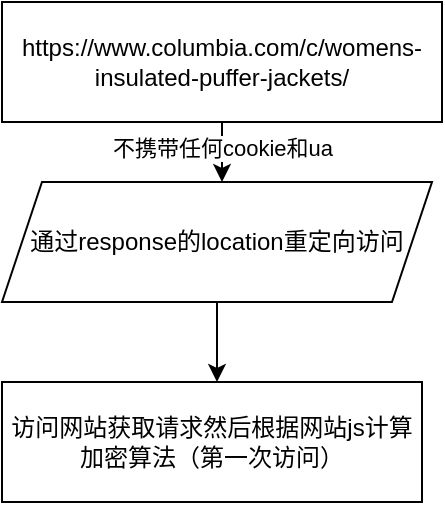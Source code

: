 <mxfile version="22.1.11" type="github">
  <diagram name="第 1 页" id="oofmmc5294LJTVSNWunj">
    <mxGraphModel dx="1313" dy="259" grid="1" gridSize="10" guides="1" tooltips="1" connect="1" arrows="1" fold="1" page="1" pageScale="1" pageWidth="827" pageHeight="1169" math="0" shadow="0">
      <root>
        <mxCell id="0" />
        <mxCell id="1" parent="0" />
        <mxCell id="tymc0VPoWdGVmAMWYBGD-3" style="edgeStyle=orthogonalEdgeStyle;rounded=0;orthogonalLoop=1;jettySize=auto;html=1;" edge="1" parent="1" source="tymc0VPoWdGVmAMWYBGD-1">
          <mxGeometry relative="1" as="geometry">
            <mxPoint x="-700" y="120.0" as="targetPoint" />
          </mxGeometry>
        </mxCell>
        <mxCell id="tymc0VPoWdGVmAMWYBGD-5" value="不携带任何cookie和ua" style="edgeLabel;html=1;align=center;verticalAlign=middle;resizable=0;points=[];" vertex="1" connectable="0" parent="tymc0VPoWdGVmAMWYBGD-3">
          <mxGeometry x="-0.189" relative="1" as="geometry">
            <mxPoint as="offset" />
          </mxGeometry>
        </mxCell>
        <mxCell id="tymc0VPoWdGVmAMWYBGD-1" value="https://www.columbia.com/c/womens-insulated-puffer-jackets/" style="rounded=0;whiteSpace=wrap;html=1;" vertex="1" parent="1">
          <mxGeometry x="-810" y="30" width="220" height="60" as="geometry" />
        </mxCell>
        <mxCell id="tymc0VPoWdGVmAMWYBGD-7" style="edgeStyle=orthogonalEdgeStyle;rounded=0;orthogonalLoop=1;jettySize=auto;html=1;" edge="1" parent="1" source="tymc0VPoWdGVmAMWYBGD-6">
          <mxGeometry relative="1" as="geometry">
            <mxPoint x="-702.5" y="220.0" as="targetPoint" />
          </mxGeometry>
        </mxCell>
        <mxCell id="tymc0VPoWdGVmAMWYBGD-6" value="通过response的location重定向访问" style="shape=parallelogram;perimeter=parallelogramPerimeter;whiteSpace=wrap;html=1;fixedSize=1;" vertex="1" parent="1">
          <mxGeometry x="-810" y="120" width="215" height="60" as="geometry" />
        </mxCell>
        <mxCell id="tymc0VPoWdGVmAMWYBGD-8" value="访问网站获取请求然后根据网站js计算加密算法（第一次访问）" style="rounded=0;whiteSpace=wrap;html=1;" vertex="1" parent="1">
          <mxGeometry x="-810" y="220" width="210" height="60" as="geometry" />
        </mxCell>
      </root>
    </mxGraphModel>
  </diagram>
</mxfile>
